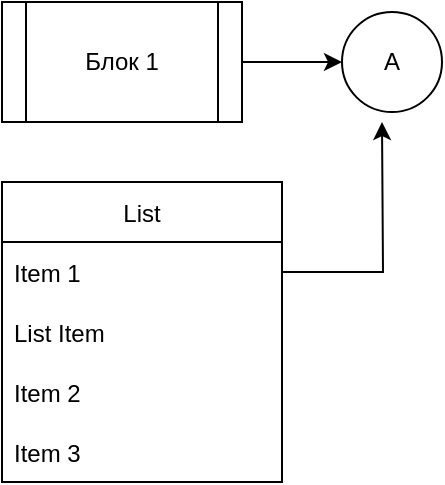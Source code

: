 <mxfile version="20.0.4" type="github">
  <diagram id="LY_qPijlP78yOnXkjS-8" name="Страница 1">
    <mxGraphModel dx="813" dy="456" grid="1" gridSize="10" guides="1" tooltips="1" connect="1" arrows="1" fold="1" page="1" pageScale="1" pageWidth="827" pageHeight="1169" math="0" shadow="0">
      <root>
        <mxCell id="0" />
        <mxCell id="1" parent="0" />
        <mxCell id="mMTdbfOmwpxRWJmIfCrR-3" style="edgeStyle=orthogonalEdgeStyle;rounded=0;orthogonalLoop=1;jettySize=auto;html=1;exitX=1;exitY=0.5;exitDx=0;exitDy=0;entryX=0;entryY=0.5;entryDx=0;entryDy=0;" edge="1" parent="1" source="mMTdbfOmwpxRWJmIfCrR-1" target="mMTdbfOmwpxRWJmIfCrR-2">
          <mxGeometry relative="1" as="geometry" />
        </mxCell>
        <mxCell id="mMTdbfOmwpxRWJmIfCrR-1" value="Блок 1" style="shape=process;whiteSpace=wrap;html=1;backgroundOutline=1;" vertex="1" parent="1">
          <mxGeometry x="80" y="70" width="120" height="60" as="geometry" />
        </mxCell>
        <mxCell id="mMTdbfOmwpxRWJmIfCrR-2" value="А" style="ellipse;whiteSpace=wrap;html=1;aspect=fixed;" vertex="1" parent="1">
          <mxGeometry x="250" y="75" width="50" height="50" as="geometry" />
        </mxCell>
        <mxCell id="mMTdbfOmwpxRWJmIfCrR-4" value="List" style="swimlane;fontStyle=0;childLayout=stackLayout;horizontal=1;startSize=30;horizontalStack=0;resizeParent=1;resizeParentMax=0;resizeLast=0;collapsible=1;marginBottom=0;" vertex="1" parent="1">
          <mxGeometry x="80" y="160" width="140" height="150" as="geometry">
            <mxRectangle x="80" y="160" width="60" height="30" as="alternateBounds" />
          </mxGeometry>
        </mxCell>
        <mxCell id="mMTdbfOmwpxRWJmIfCrR-5" value="Item 1" style="text;strokeColor=none;fillColor=none;align=left;verticalAlign=middle;spacingLeft=4;spacingRight=4;overflow=hidden;points=[[0,0.5],[1,0.5]];portConstraint=eastwest;rotatable=0;" vertex="1" parent="mMTdbfOmwpxRWJmIfCrR-4">
          <mxGeometry y="30" width="140" height="30" as="geometry" />
        </mxCell>
        <mxCell id="mMTdbfOmwpxRWJmIfCrR-9" value="List Item" style="text;strokeColor=none;fillColor=none;align=left;verticalAlign=middle;spacingLeft=4;spacingRight=4;overflow=hidden;points=[[0,0.5],[1,0.5]];portConstraint=eastwest;rotatable=0;" vertex="1" parent="mMTdbfOmwpxRWJmIfCrR-4">
          <mxGeometry y="60" width="140" height="30" as="geometry" />
        </mxCell>
        <mxCell id="mMTdbfOmwpxRWJmIfCrR-6" value="Item 2" style="text;strokeColor=none;fillColor=none;align=left;verticalAlign=middle;spacingLeft=4;spacingRight=4;overflow=hidden;points=[[0,0.5],[1,0.5]];portConstraint=eastwest;rotatable=0;" vertex="1" parent="mMTdbfOmwpxRWJmIfCrR-4">
          <mxGeometry y="90" width="140" height="30" as="geometry" />
        </mxCell>
        <mxCell id="mMTdbfOmwpxRWJmIfCrR-7" value="Item 3" style="text;strokeColor=none;fillColor=none;align=left;verticalAlign=middle;spacingLeft=4;spacingRight=4;overflow=hidden;points=[[0,0.5],[1,0.5]];portConstraint=eastwest;rotatable=0;" vertex="1" parent="mMTdbfOmwpxRWJmIfCrR-4">
          <mxGeometry y="120" width="140" height="30" as="geometry" />
        </mxCell>
        <mxCell id="mMTdbfOmwpxRWJmIfCrR-8" style="edgeStyle=orthogonalEdgeStyle;rounded=0;orthogonalLoop=1;jettySize=auto;html=1;exitX=1;exitY=0.5;exitDx=0;exitDy=0;" edge="1" parent="1" source="mMTdbfOmwpxRWJmIfCrR-5">
          <mxGeometry relative="1" as="geometry">
            <mxPoint x="270" y="130" as="targetPoint" />
          </mxGeometry>
        </mxCell>
      </root>
    </mxGraphModel>
  </diagram>
</mxfile>
